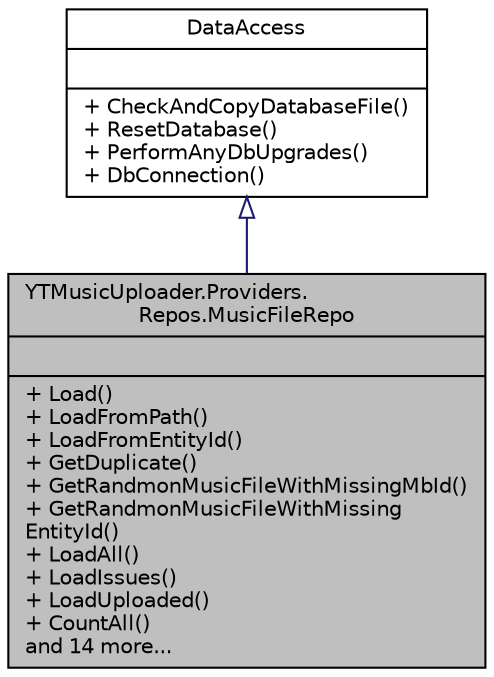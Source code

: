 digraph "YTMusicUploader.Providers.Repos.MusicFileRepo"
{
 // LATEX_PDF_SIZE
  edge [fontname="Helvetica",fontsize="10",labelfontname="Helvetica",labelfontsize="10"];
  node [fontname="Helvetica",fontsize="10",shape=record];
  Node1 [label="{YTMusicUploader.Providers.\lRepos.MusicFileRepo\n||+ Load()\l+ LoadFromPath()\l+ LoadFromEntityId()\l+ GetDuplicate()\l+ GetRandmonMusicFileWithMissingMbId()\l+ GetRandmonMusicFileWithMissing\lEntityId()\l+ LoadAll()\l+ LoadIssues()\l+ LoadUploaded()\l+ CountAll()\land 14 more...\l}",height=0.2,width=0.4,color="black", fillcolor="grey75", style="filled", fontcolor="black",tooltip="Music File database repository access."];
  Node2 -> Node1 [dir="back",color="midnightblue",fontsize="10",style="solid",arrowtail="onormal",fontname="Helvetica"];
  Node2 [label="{DataAccess\n||+ CheckAndCopyDatabaseFile()\l+ ResetDatabase()\l+ PerformAnyDbUpgrades()\l+ DbConnection()\l}",height=0.2,width=0.4,color="black", fillcolor="white", style="filled",URL="$d7/d1f/class_y_t_music_uploader_1_1_providers_1_1_data_access.html",tooltip="Abastract database repository access class."];
}
